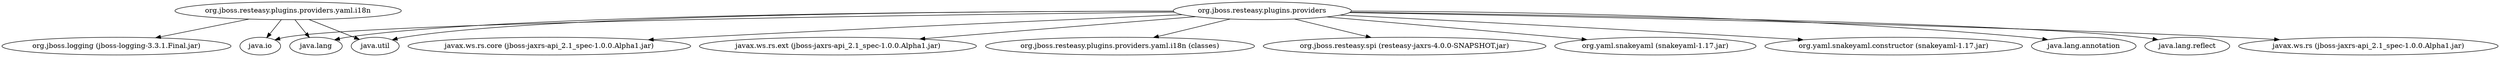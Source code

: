 digraph "classes" {
    // Path: /home/rsearls/j1/Resteasy/providers/yaml/target/classes
   "org.jboss.resteasy.plugins.providers"             -> "java.io";
   "org.jboss.resteasy.plugins.providers"             -> "java.lang";
   "org.jboss.resteasy.plugins.providers"             -> "java.lang.annotation";
   "org.jboss.resteasy.plugins.providers"             -> "java.lang.reflect";
   "org.jboss.resteasy.plugins.providers"             -> "java.util";
   "org.jboss.resteasy.plugins.providers"             -> "javax.ws.rs (jboss-jaxrs-api_2.1_spec-1.0.0.Alpha1.jar)";
   "org.jboss.resteasy.plugins.providers"             -> "javax.ws.rs.core (jboss-jaxrs-api_2.1_spec-1.0.0.Alpha1.jar)";
   "org.jboss.resteasy.plugins.providers"             -> "javax.ws.rs.ext (jboss-jaxrs-api_2.1_spec-1.0.0.Alpha1.jar)";
   "org.jboss.resteasy.plugins.providers"             -> "org.jboss.resteasy.plugins.providers.yaml.i18n (classes)";
   "org.jboss.resteasy.plugins.providers"             -> "org.jboss.resteasy.spi (resteasy-jaxrs-4.0.0-SNAPSHOT.jar)";
   "org.jboss.resteasy.plugins.providers"             -> "org.yaml.snakeyaml (snakeyaml-1.17.jar)";
   "org.jboss.resteasy.plugins.providers"             -> "org.yaml.snakeyaml.constructor (snakeyaml-1.17.jar)";
   "org.jboss.resteasy.plugins.providers.yaml.i18n"   -> "java.io";
   "org.jboss.resteasy.plugins.providers.yaml.i18n"   -> "java.lang";
   "org.jboss.resteasy.plugins.providers.yaml.i18n"   -> "java.util";
   "org.jboss.resteasy.plugins.providers.yaml.i18n"   -> "org.jboss.logging (jboss-logging-3.3.1.Final.jar)";
}
